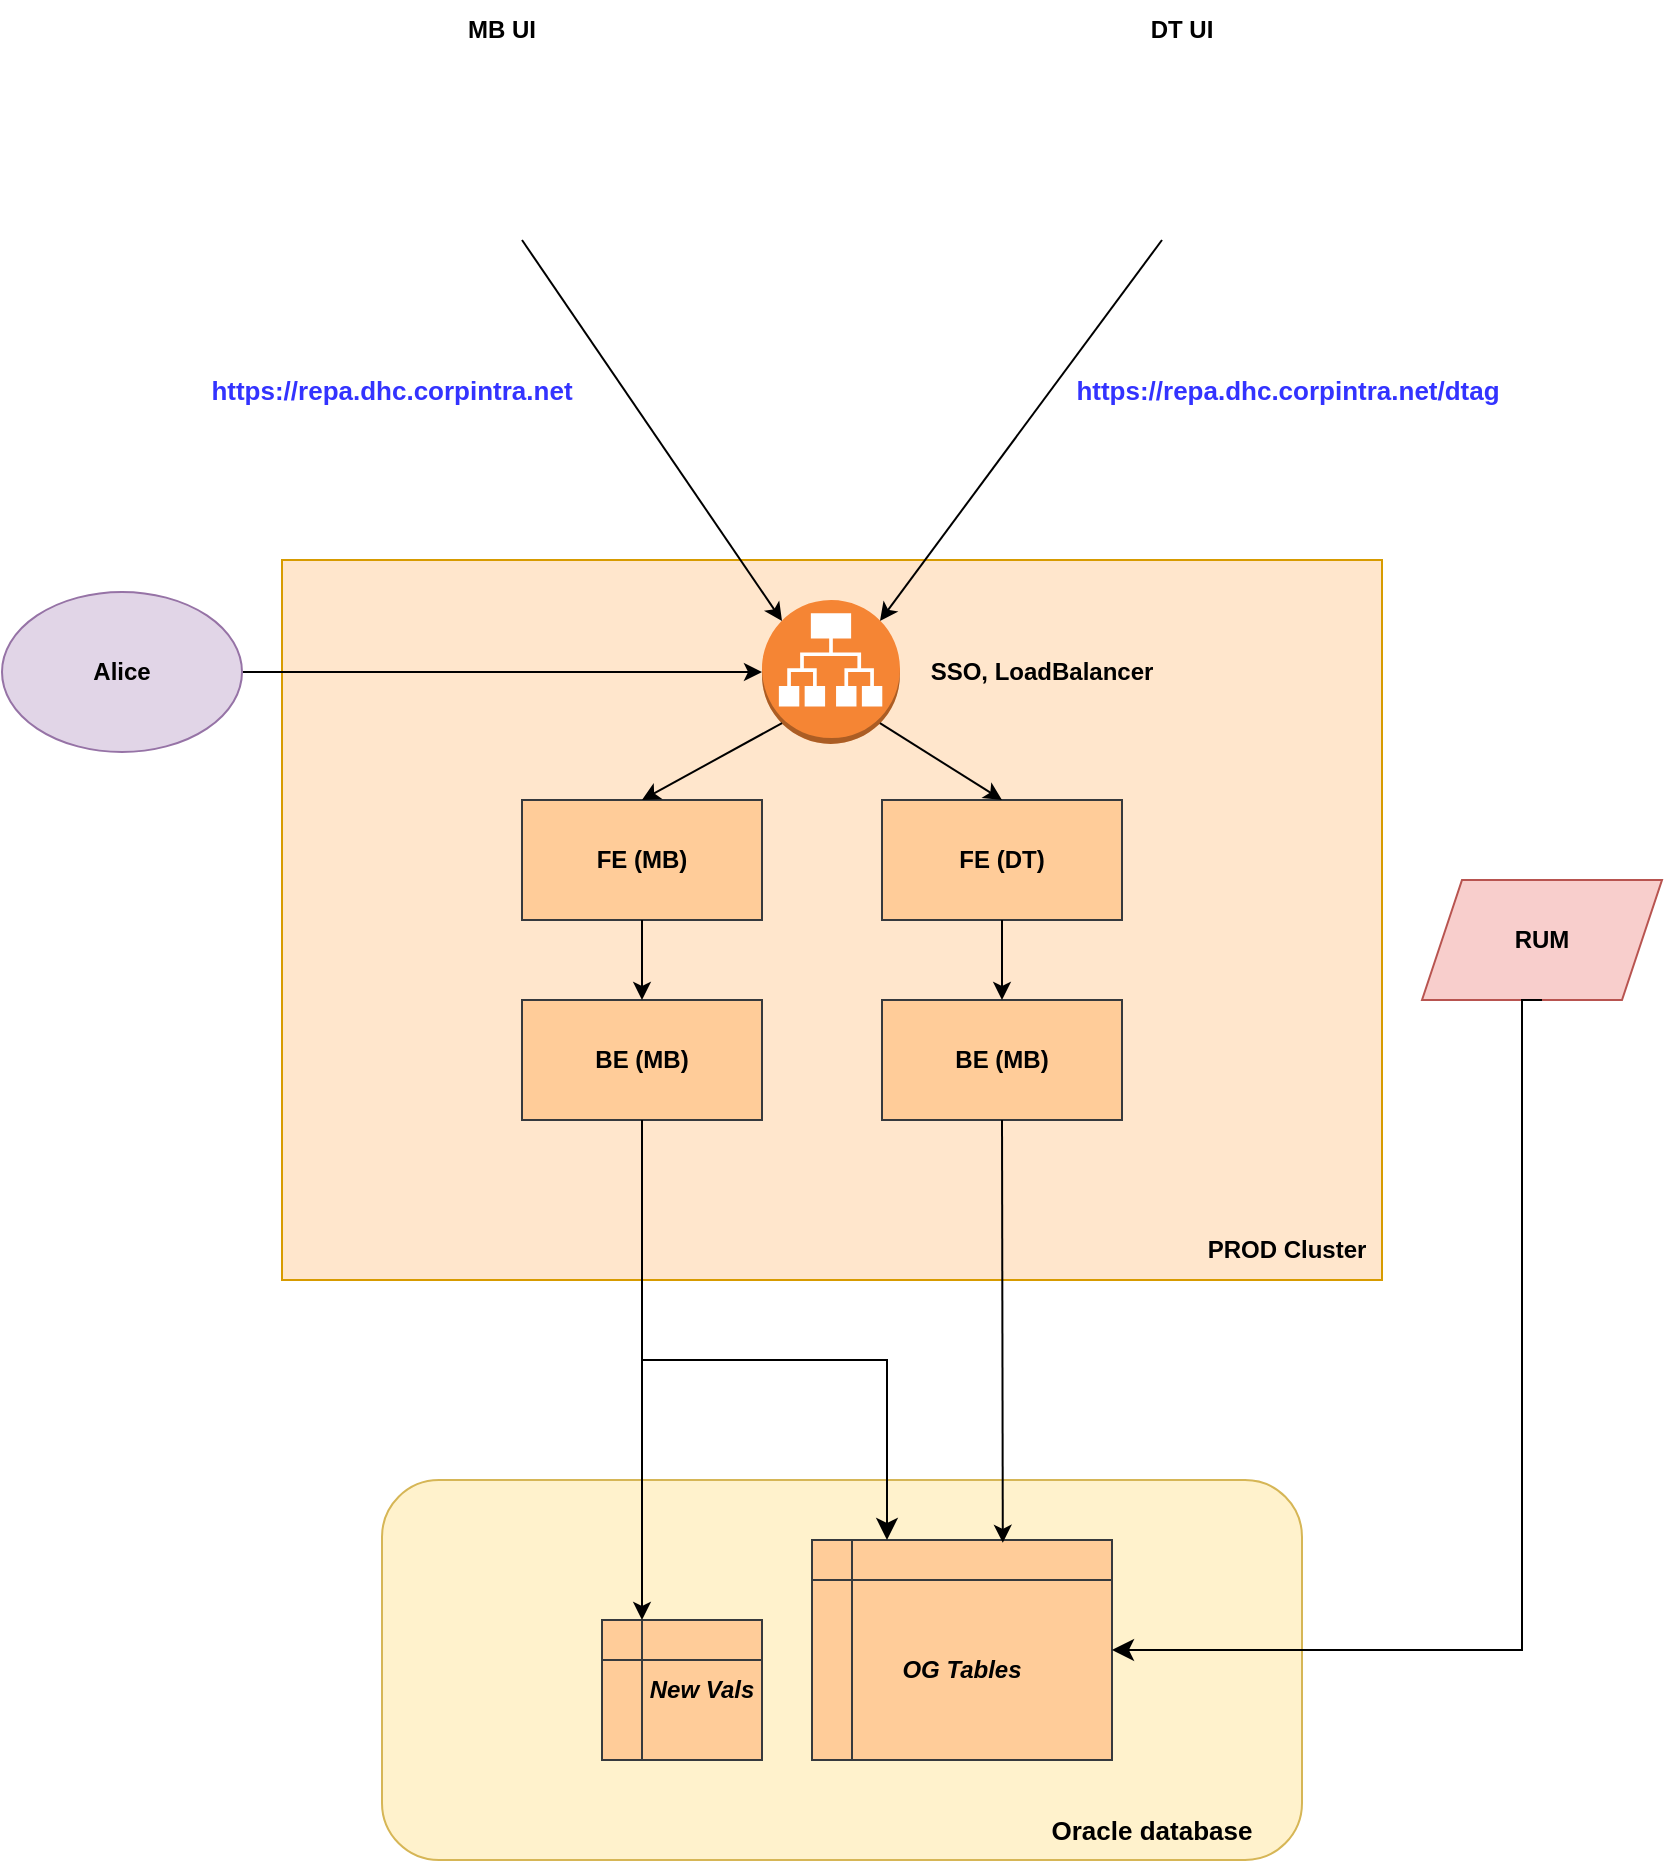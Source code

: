 <mxfile version="21.0.8" type="github">
  <diagram name="Page-1" id="evwyyu63XnPhhxUZ8PFy">
    <mxGraphModel dx="1750" dy="968" grid="1" gridSize="10" guides="1" tooltips="1" connect="1" arrows="1" fold="1" page="1" pageScale="1" pageWidth="850" pageHeight="1100" math="0" shadow="0">
      <root>
        <mxCell id="0" />
        <mxCell id="1" parent="0" />
        <mxCell id="JP_Y2YidS544UzaVhqE--6" value="" style="rounded=1;whiteSpace=wrap;html=1;fillColor=#fff2cc;strokeColor=#d6b656;" parent="1" vertex="1">
          <mxGeometry x="210" y="860" width="460" height="190" as="geometry" />
        </mxCell>
        <mxCell id="JP_Y2YidS544UzaVhqE--7" value="" style="rounded=0;whiteSpace=wrap;html=1;fillColor=#ffe6cc;strokeColor=#d79b00;" parent="1" vertex="1">
          <mxGeometry x="160" y="400" width="550" height="360" as="geometry" />
        </mxCell>
        <mxCell id="JP_Y2YidS544UzaVhqE--8" value="" style="rounded=0;whiteSpace=wrap;html=1;fillColor=#ffcc99;strokeColor=#36393d;" parent="1" vertex="1">
          <mxGeometry x="280" y="620" width="120" height="60" as="geometry" />
        </mxCell>
        <mxCell id="JP_Y2YidS544UzaVhqE--9" value="" style="rounded=0;whiteSpace=wrap;html=1;fillColor=#ffcc99;strokeColor=#36393d;" parent="1" vertex="1">
          <mxGeometry x="460" y="620" width="120" height="60" as="geometry" />
        </mxCell>
        <mxCell id="JP_Y2YidS544UzaVhqE--10" value="" style="rounded=0;whiteSpace=wrap;html=1;fillColor=#ffcc99;strokeColor=#36393d;" parent="1" vertex="1">
          <mxGeometry x="280" y="520" width="120" height="60" as="geometry" />
        </mxCell>
        <mxCell id="JP_Y2YidS544UzaVhqE--11" value="" style="rounded=0;whiteSpace=wrap;html=1;fillColor=#ffcc99;strokeColor=#36393d;" parent="1" vertex="1">
          <mxGeometry x="460" y="520" width="120" height="60" as="geometry" />
        </mxCell>
        <mxCell id="JP_Y2YidS544UzaVhqE--12" value="" style="shape=internalStorage;whiteSpace=wrap;html=1;backgroundOutline=1;fillColor=#ffcc99;strokeColor=#36393d;" parent="1" vertex="1">
          <mxGeometry x="425" y="890" width="150" height="110" as="geometry" />
        </mxCell>
        <mxCell id="JP_Y2YidS544UzaVhqE--13" value="" style="shape=internalStorage;whiteSpace=wrap;html=1;backgroundOutline=1;fillColor=#ffcc99;strokeColor=#36393d;" parent="1" vertex="1">
          <mxGeometry x="320" y="930" width="80" height="70" as="geometry" />
        </mxCell>
        <mxCell id="JP_Y2YidS544UzaVhqE--16" value="&lt;b&gt;&lt;font style=&quot;font-size: 13px;&quot;&gt;Oracle database&lt;/font&gt;&lt;/b&gt;" style="text;html=1;strokeColor=none;fillColor=none;align=center;verticalAlign=middle;whiteSpace=wrap;rounded=0;" parent="1" vertex="1">
          <mxGeometry x="490" y="1020" width="210" height="30" as="geometry" />
        </mxCell>
        <mxCell id="JP_Y2YidS544UzaVhqE--39" style="edgeStyle=orthogonalEdgeStyle;rounded=0;orthogonalLoop=1;jettySize=auto;html=1;entryX=0;entryY=0.5;entryDx=0;entryDy=0;entryPerimeter=0;" parent="1" source="JP_Y2YidS544UzaVhqE--18" target="JP_Y2YidS544UzaVhqE--24" edge="1">
          <mxGeometry relative="1" as="geometry" />
        </mxCell>
        <mxCell id="JP_Y2YidS544UzaVhqE--18" value="&lt;b&gt;Alice&lt;/b&gt;" style="ellipse;whiteSpace=wrap;html=1;fillColor=#e1d5e7;strokeColor=#9673a6;" parent="1" vertex="1">
          <mxGeometry x="20" y="416" width="120" height="80" as="geometry" />
        </mxCell>
        <mxCell id="JP_Y2YidS544UzaVhqE--19" value="&lt;b&gt;RUM&lt;/b&gt;" style="shape=parallelogram;perimeter=parallelogramPerimeter;whiteSpace=wrap;html=1;fixedSize=1;fillColor=#f8cecc;strokeColor=#b85450;" parent="1" vertex="1">
          <mxGeometry x="730" y="560" width="120" height="60" as="geometry" />
        </mxCell>
        <mxCell id="JP_Y2YidS544UzaVhqE--20" value="" style="endArrow=classic;html=1;rounded=0;entryX=0.145;entryY=0.145;entryDx=0;entryDy=0;entryPerimeter=0;" parent="1" target="JP_Y2YidS544UzaVhqE--24" edge="1">
          <mxGeometry width="50" height="50" relative="1" as="geometry">
            <mxPoint x="280" y="240" as="sourcePoint" />
            <mxPoint x="280" y="380" as="targetPoint" />
          </mxGeometry>
        </mxCell>
        <mxCell id="JP_Y2YidS544UzaVhqE--21" value="" style="shape=image;html=1;verticalAlign=top;verticalLabelPosition=bottom;labelBackgroundColor=#ffffff;imageAspect=0;aspect=fixed;image=https://cdn0.iconfinder.com/data/icons/devices-42/512/Normal_LCD-128.png" parent="1" vertex="1">
          <mxGeometry x="212" y="140" width="128" height="128" as="geometry" />
        </mxCell>
        <mxCell id="JP_Y2YidS544UzaVhqE--22" value="" style="shape=image;html=1;verticalAlign=top;verticalLabelPosition=bottom;labelBackgroundColor=#ffffff;imageAspect=0;aspect=fixed;image=https://cdn0.iconfinder.com/data/icons/devices-42/512/Normal_LCD-128.png" parent="1" vertex="1">
          <mxGeometry x="540" y="140" width="128" height="128" as="geometry" />
        </mxCell>
        <mxCell id="JP_Y2YidS544UzaVhqE--23" value="" style="endArrow=classic;html=1;rounded=0;entryX=0.855;entryY=0.145;entryDx=0;entryDy=0;entryPerimeter=0;" parent="1" target="JP_Y2YidS544UzaVhqE--24" edge="1">
          <mxGeometry width="50" height="50" relative="1" as="geometry">
            <mxPoint x="600" y="240" as="sourcePoint" />
            <mxPoint x="560" y="390" as="targetPoint" />
          </mxGeometry>
        </mxCell>
        <mxCell id="JP_Y2YidS544UzaVhqE--24" value="" style="outlineConnect=0;dashed=0;verticalLabelPosition=bottom;verticalAlign=top;align=center;html=1;shape=mxgraph.aws3.application_load_balancer;fillColor=#F58534;gradientColor=none;" parent="1" vertex="1">
          <mxGeometry x="400" y="420" width="69" height="72" as="geometry" />
        </mxCell>
        <mxCell id="JP_Y2YidS544UzaVhqE--25" value="&lt;b&gt;MB UI&lt;/b&gt;" style="text;html=1;strokeColor=none;fillColor=none;align=center;verticalAlign=middle;whiteSpace=wrap;rounded=0;" parent="1" vertex="1">
          <mxGeometry x="240" y="120" width="60" height="30" as="geometry" />
        </mxCell>
        <mxCell id="JP_Y2YidS544UzaVhqE--26" value="&lt;b&gt;DT UI&lt;/b&gt;" style="text;html=1;strokeColor=none;fillColor=none;align=center;verticalAlign=middle;whiteSpace=wrap;rounded=0;" parent="1" vertex="1">
          <mxGeometry x="580" y="120" width="60" height="30" as="geometry" />
        </mxCell>
        <mxCell id="JP_Y2YidS544UzaVhqE--27" value="&lt;b&gt;FE (MB)&lt;/b&gt;" style="text;html=1;strokeColor=none;fillColor=none;align=center;verticalAlign=middle;whiteSpace=wrap;rounded=0;" parent="1" vertex="1">
          <mxGeometry x="310" y="535" width="60" height="30" as="geometry" />
        </mxCell>
        <mxCell id="JP_Y2YidS544UzaVhqE--28" value="&lt;b&gt;FE (DT)&lt;/b&gt;" style="text;html=1;strokeColor=none;fillColor=none;align=center;verticalAlign=middle;whiteSpace=wrap;rounded=0;" parent="1" vertex="1">
          <mxGeometry x="490" y="535" width="60" height="30" as="geometry" />
        </mxCell>
        <mxCell id="JP_Y2YidS544UzaVhqE--29" value="&lt;b&gt;BE (MB)&lt;/b&gt;" style="text;html=1;strokeColor=none;fillColor=none;align=center;verticalAlign=middle;whiteSpace=wrap;rounded=0;" parent="1" vertex="1">
          <mxGeometry x="310" y="635" width="60" height="30" as="geometry" />
        </mxCell>
        <mxCell id="JP_Y2YidS544UzaVhqE--30" value="&lt;b&gt;BE (MB)&lt;/b&gt;" style="text;html=1;strokeColor=none;fillColor=none;align=center;verticalAlign=middle;whiteSpace=wrap;rounded=0;" parent="1" vertex="1">
          <mxGeometry x="490" y="635" width="60" height="30" as="geometry" />
        </mxCell>
        <mxCell id="JP_Y2YidS544UzaVhqE--31" value="" style="endArrow=classic;html=1;rounded=0;exitX=0.145;exitY=0.855;exitDx=0;exitDy=0;exitPerimeter=0;entryX=0.5;entryY=0;entryDx=0;entryDy=0;" parent="1" source="JP_Y2YidS544UzaVhqE--24" target="JP_Y2YidS544UzaVhqE--10" edge="1">
          <mxGeometry width="50" height="50" relative="1" as="geometry">
            <mxPoint x="400" y="540" as="sourcePoint" />
            <mxPoint x="450" y="490" as="targetPoint" />
          </mxGeometry>
        </mxCell>
        <mxCell id="JP_Y2YidS544UzaVhqE--32" value="" style="endArrow=classic;html=1;rounded=0;entryX=0.5;entryY=0;entryDx=0;entryDy=0;exitX=0.855;exitY=0.855;exitDx=0;exitDy=0;exitPerimeter=0;" parent="1" source="JP_Y2YidS544UzaVhqE--24" target="JP_Y2YidS544UzaVhqE--11" edge="1">
          <mxGeometry width="50" height="50" relative="1" as="geometry">
            <mxPoint x="400" y="540" as="sourcePoint" />
            <mxPoint x="450" y="490" as="targetPoint" />
          </mxGeometry>
        </mxCell>
        <mxCell id="JP_Y2YidS544UzaVhqE--33" value="" style="endArrow=classic;html=1;rounded=0;exitX=0.5;exitY=1;exitDx=0;exitDy=0;entryX=0.5;entryY=0;entryDx=0;entryDy=0;" parent="1" source="JP_Y2YidS544UzaVhqE--10" target="JP_Y2YidS544UzaVhqE--8" edge="1">
          <mxGeometry width="50" height="50" relative="1" as="geometry">
            <mxPoint x="400" y="540" as="sourcePoint" />
            <mxPoint x="450" y="490" as="targetPoint" />
          </mxGeometry>
        </mxCell>
        <mxCell id="JP_Y2YidS544UzaVhqE--34" value="" style="endArrow=classic;html=1;rounded=0;exitX=0.5;exitY=1;exitDx=0;exitDy=0;entryX=0.5;entryY=0;entryDx=0;entryDy=0;" parent="1" source="JP_Y2YidS544UzaVhqE--11" target="JP_Y2YidS544UzaVhqE--9" edge="1">
          <mxGeometry width="50" height="50" relative="1" as="geometry">
            <mxPoint x="400" y="540" as="sourcePoint" />
            <mxPoint x="450" y="490" as="targetPoint" />
          </mxGeometry>
        </mxCell>
        <mxCell id="JP_Y2YidS544UzaVhqE--35" value="" style="endArrow=classic;html=1;rounded=0;exitX=0.5;exitY=1;exitDx=0;exitDy=0;entryX=0.25;entryY=0;entryDx=0;entryDy=0;" parent="1" source="JP_Y2YidS544UzaVhqE--8" target="JP_Y2YidS544UzaVhqE--13" edge="1">
          <mxGeometry width="50" height="50" relative="1" as="geometry">
            <mxPoint x="400" y="740" as="sourcePoint" />
            <mxPoint x="450" y="690" as="targetPoint" />
            <Array as="points">
              <mxPoint x="340" y="800" />
            </Array>
          </mxGeometry>
        </mxCell>
        <mxCell id="JP_Y2YidS544UzaVhqE--36" value="" style="endArrow=classic;html=1;rounded=0;exitX=0.5;exitY=1;exitDx=0;exitDy=0;entryX=0.636;entryY=0.013;entryDx=0;entryDy=0;entryPerimeter=0;" parent="1" source="JP_Y2YidS544UzaVhqE--9" target="JP_Y2YidS544UzaVhqE--12" edge="1">
          <mxGeometry width="50" height="50" relative="1" as="geometry">
            <mxPoint x="400" y="740" as="sourcePoint" />
            <mxPoint x="520" y="860" as="targetPoint" />
          </mxGeometry>
        </mxCell>
        <mxCell id="JP_Y2YidS544UzaVhqE--37" value="&lt;b&gt;PROD Cluster&lt;/b&gt;" style="text;html=1;strokeColor=none;fillColor=none;align=center;verticalAlign=middle;whiteSpace=wrap;rounded=0;" parent="1" vertex="1">
          <mxGeometry x="615" y="730" width="95" height="30" as="geometry" />
        </mxCell>
        <mxCell id="JP_Y2YidS544UzaVhqE--40" value="&lt;b&gt;SSO, LoadBalancer&lt;/b&gt;" style="text;html=1;strokeColor=none;fillColor=none;align=center;verticalAlign=middle;whiteSpace=wrap;rounded=0;" parent="1" vertex="1">
          <mxGeometry x="480" y="441" width="120" height="30" as="geometry" />
        </mxCell>
        <mxCell id="JP_Y2YidS544UzaVhqE--45" value="" style="edgeStyle=segmentEdgeStyle;endArrow=classic;html=1;curved=0;rounded=0;endSize=8;startSize=8;entryX=0.25;entryY=0;entryDx=0;entryDy=0;" parent="1" target="JP_Y2YidS544UzaVhqE--12" edge="1">
          <mxGeometry width="50" height="50" relative="1" as="geometry">
            <mxPoint x="340" y="800" as="sourcePoint" />
            <mxPoint x="450" y="780" as="targetPoint" />
          </mxGeometry>
        </mxCell>
        <mxCell id="JP_Y2YidS544UzaVhqE--46" value="&lt;i&gt;&lt;b&gt;New Vals&lt;/b&gt;&lt;/i&gt;" style="text;html=1;strokeColor=none;fillColor=none;align=center;verticalAlign=middle;whiteSpace=wrap;rounded=0;" parent="1" vertex="1">
          <mxGeometry x="340" y="950" width="60" height="30" as="geometry" />
        </mxCell>
        <mxCell id="JP_Y2YidS544UzaVhqE--47" value="&lt;i&gt;&lt;b&gt;OG Tables&lt;/b&gt;&lt;/i&gt;" style="text;html=1;strokeColor=none;fillColor=none;align=center;verticalAlign=middle;whiteSpace=wrap;rounded=0;" parent="1" vertex="1">
          <mxGeometry x="465" y="940" width="70" height="30" as="geometry" />
        </mxCell>
        <mxCell id="JP_Y2YidS544UzaVhqE--48" value="&lt;font color=&quot;#3333ff&quot; style=&quot;font-size: 13px;&quot;&gt;&lt;b&gt;https://repa.dhc.corpintra.net&lt;/b&gt;&lt;/font&gt;" style="text;html=1;strokeColor=none;fillColor=none;align=center;verticalAlign=middle;whiteSpace=wrap;rounded=0;" parent="1" vertex="1">
          <mxGeometry x="110" y="300" width="210" height="30" as="geometry" />
        </mxCell>
        <mxCell id="JP_Y2YidS544UzaVhqE--49" value="&lt;b&gt;&lt;font color=&quot;#3333ff&quot; style=&quot;font-size: 13px;&quot;&gt;https://repa.dhc.corpintra.net/dtag&lt;/font&gt;&lt;/b&gt;" style="text;html=1;strokeColor=none;fillColor=none;align=center;verticalAlign=middle;whiteSpace=wrap;rounded=0;" parent="1" vertex="1">
          <mxGeometry x="557.5" y="300" width="210" height="30" as="geometry" />
        </mxCell>
        <mxCell id="JP_Y2YidS544UzaVhqE--50" value="" style="edgeStyle=segmentEdgeStyle;endArrow=classic;html=1;curved=0;rounded=0;endSize=8;startSize=8;exitX=0.5;exitY=1;exitDx=0;exitDy=0;entryX=1;entryY=0.5;entryDx=0;entryDy=0;" parent="1" source="JP_Y2YidS544UzaVhqE--19" target="JP_Y2YidS544UzaVhqE--12" edge="1">
          <mxGeometry width="50" height="50" relative="1" as="geometry">
            <mxPoint x="400" y="730" as="sourcePoint" />
            <mxPoint x="450" y="680" as="targetPoint" />
            <Array as="points">
              <mxPoint x="780" y="620" />
              <mxPoint x="780" y="945" />
            </Array>
          </mxGeometry>
        </mxCell>
      </root>
    </mxGraphModel>
  </diagram>
</mxfile>
